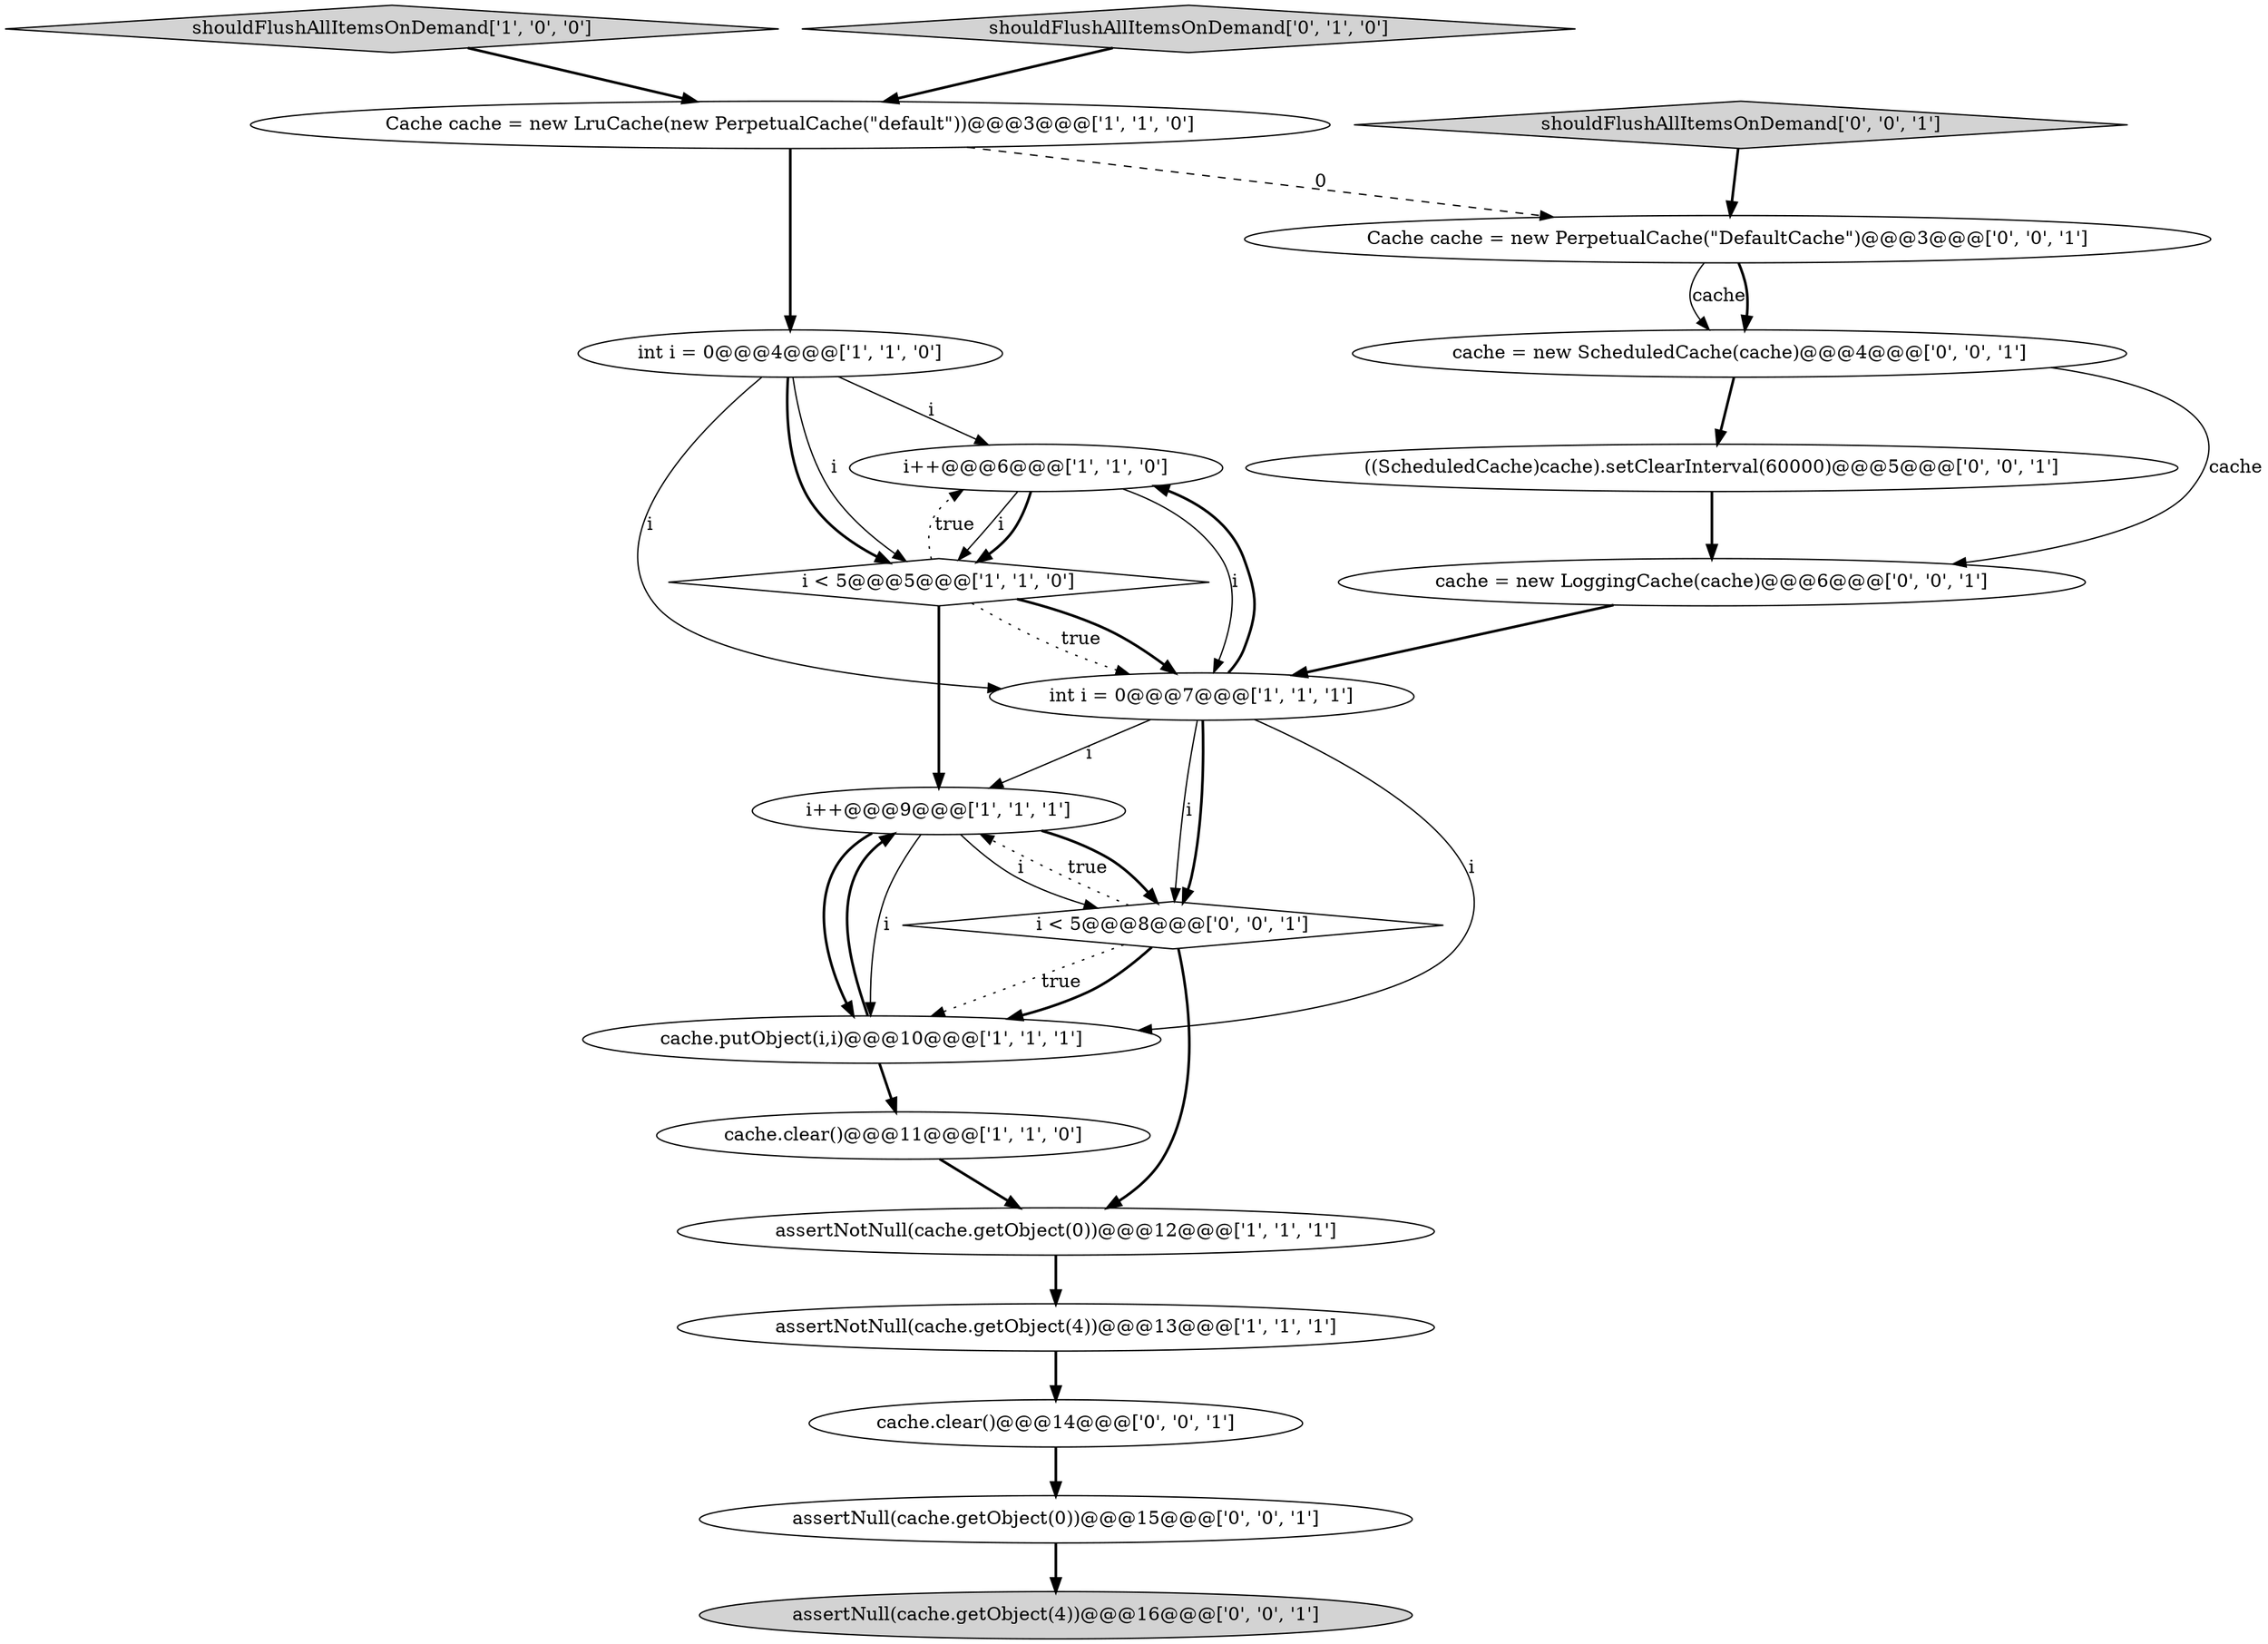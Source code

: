 digraph {
2 [style = filled, label = "Cache cache = new LruCache(new PerpetualCache(\"default\"))@@@3@@@['1', '1', '0']", fillcolor = white, shape = ellipse image = "AAA0AAABBB1BBB"];
6 [style = filled, label = "i++@@@6@@@['1', '1', '0']", fillcolor = white, shape = ellipse image = "AAA0AAABBB1BBB"];
7 [style = filled, label = "cache.putObject(i,i)@@@10@@@['1', '1', '1']", fillcolor = white, shape = ellipse image = "AAA0AAABBB1BBB"];
0 [style = filled, label = "int i = 0@@@4@@@['1', '1', '0']", fillcolor = white, shape = ellipse image = "AAA0AAABBB1BBB"];
17 [style = filled, label = "assertNull(cache.getObject(4))@@@16@@@['0', '0', '1']", fillcolor = lightgray, shape = ellipse image = "AAA0AAABBB3BBB"];
1 [style = filled, label = "i < 5@@@5@@@['1', '1', '0']", fillcolor = white, shape = diamond image = "AAA0AAABBB1BBB"];
18 [style = filled, label = "Cache cache = new PerpetualCache(\"DefaultCache\")@@@3@@@['0', '0', '1']", fillcolor = white, shape = ellipse image = "AAA0AAABBB3BBB"];
4 [style = filled, label = "assertNotNull(cache.getObject(4))@@@13@@@['1', '1', '1']", fillcolor = white, shape = ellipse image = "AAA0AAABBB1BBB"];
12 [style = filled, label = "((ScheduledCache)cache).setClearInterval(60000)@@@5@@@['0', '0', '1']", fillcolor = white, shape = ellipse image = "AAA0AAABBB3BBB"];
15 [style = filled, label = "cache.clear()@@@14@@@['0', '0', '1']", fillcolor = white, shape = ellipse image = "AAA0AAABBB3BBB"];
19 [style = filled, label = "i < 5@@@8@@@['0', '0', '1']", fillcolor = white, shape = diamond image = "AAA0AAABBB3BBB"];
14 [style = filled, label = "cache = new LoggingCache(cache)@@@6@@@['0', '0', '1']", fillcolor = white, shape = ellipse image = "AAA0AAABBB3BBB"];
10 [style = filled, label = "i++@@@9@@@['1', '1', '1']", fillcolor = white, shape = ellipse image = "AAA0AAABBB1BBB"];
13 [style = filled, label = "assertNull(cache.getObject(0))@@@15@@@['0', '0', '1']", fillcolor = white, shape = ellipse image = "AAA0AAABBB3BBB"];
9 [style = filled, label = "shouldFlushAllItemsOnDemand['1', '0', '0']", fillcolor = lightgray, shape = diamond image = "AAA0AAABBB1BBB"];
3 [style = filled, label = "cache.clear()@@@11@@@['1', '1', '0']", fillcolor = white, shape = ellipse image = "AAA0AAABBB1BBB"];
11 [style = filled, label = "shouldFlushAllItemsOnDemand['0', '1', '0']", fillcolor = lightgray, shape = diamond image = "AAA0AAABBB2BBB"];
16 [style = filled, label = "cache = new ScheduledCache(cache)@@@4@@@['0', '0', '1']", fillcolor = white, shape = ellipse image = "AAA0AAABBB3BBB"];
5 [style = filled, label = "int i = 0@@@7@@@['1', '1', '1']", fillcolor = white, shape = ellipse image = "AAA0AAABBB1BBB"];
8 [style = filled, label = "assertNotNull(cache.getObject(0))@@@12@@@['1', '1', '1']", fillcolor = white, shape = ellipse image = "AAA0AAABBB1BBB"];
20 [style = filled, label = "shouldFlushAllItemsOnDemand['0', '0', '1']", fillcolor = lightgray, shape = diamond image = "AAA0AAABBB3BBB"];
1->5 [style = bold, label=""];
6->1 [style = solid, label="i"];
19->10 [style = dotted, label="true"];
15->13 [style = bold, label=""];
9->2 [style = bold, label=""];
7->10 [style = bold, label=""];
0->1 [style = solid, label="i"];
6->5 [style = solid, label="i"];
10->19 [style = bold, label=""];
4->15 [style = bold, label=""];
5->7 [style = solid, label="i"];
19->7 [style = dotted, label="true"];
16->14 [style = solid, label="cache"];
10->7 [style = bold, label=""];
11->2 [style = bold, label=""];
19->8 [style = bold, label=""];
7->3 [style = bold, label=""];
0->5 [style = solid, label="i"];
20->18 [style = bold, label=""];
5->19 [style = bold, label=""];
6->1 [style = bold, label=""];
13->17 [style = bold, label=""];
2->0 [style = bold, label=""];
5->6 [style = bold, label=""];
18->16 [style = solid, label="cache"];
0->1 [style = bold, label=""];
3->8 [style = bold, label=""];
12->14 [style = bold, label=""];
2->18 [style = dashed, label="0"];
5->19 [style = solid, label="i"];
1->6 [style = dotted, label="true"];
8->4 [style = bold, label=""];
10->7 [style = solid, label="i"];
1->10 [style = bold, label=""];
5->10 [style = solid, label="i"];
16->12 [style = bold, label=""];
19->7 [style = bold, label=""];
0->6 [style = solid, label="i"];
1->5 [style = dotted, label="true"];
10->19 [style = solid, label="i"];
14->5 [style = bold, label=""];
18->16 [style = bold, label=""];
}
